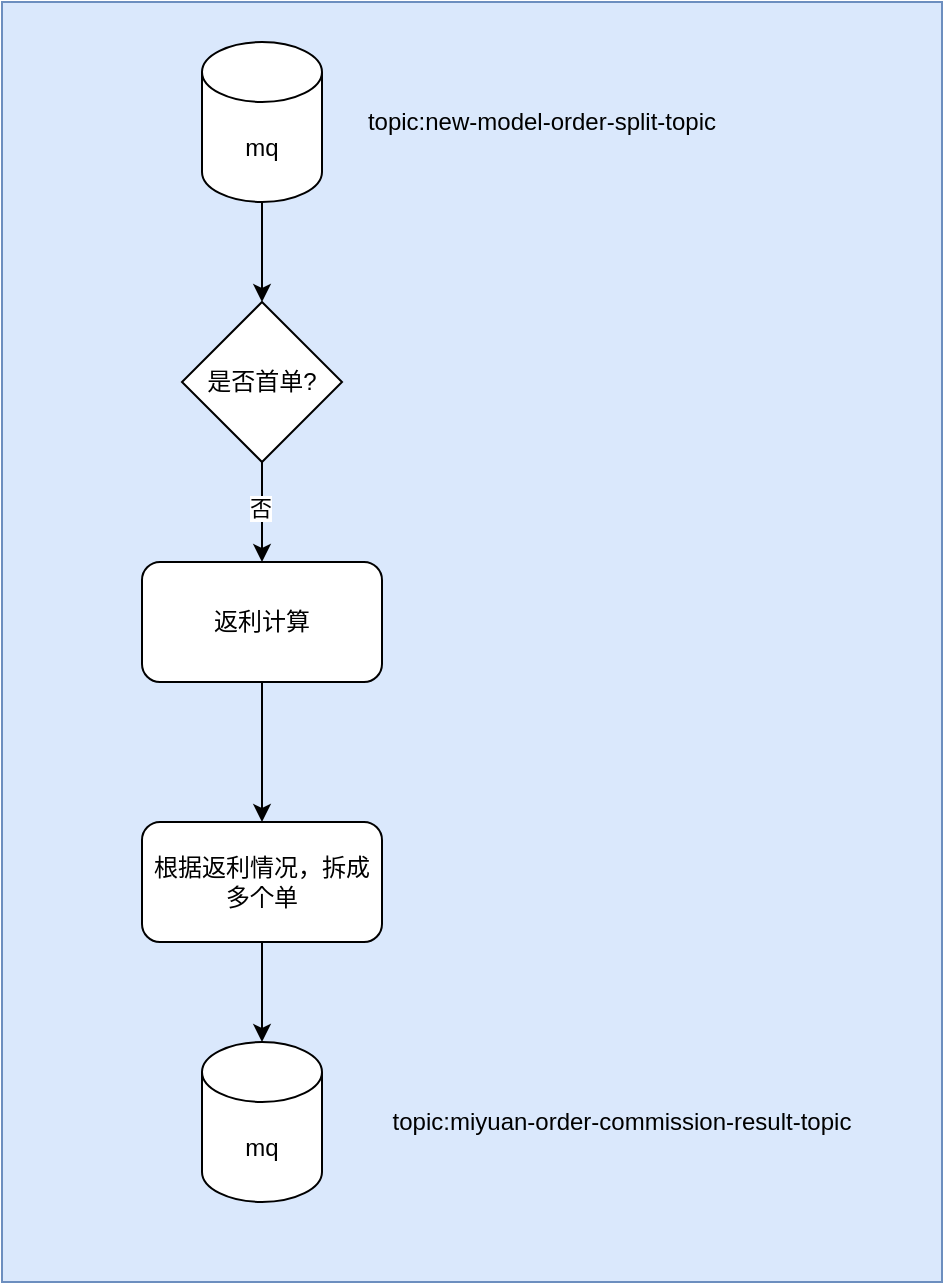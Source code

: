 <mxfile version="23.1.7" type="github">
  <diagram name="第 1 页" id="TJExeLHt3U3KNy0eatjh">
    <mxGraphModel dx="1026" dy="663" grid="1" gridSize="10" guides="1" tooltips="1" connect="1" arrows="1" fold="1" page="1" pageScale="1" pageWidth="827" pageHeight="1169" math="0" shadow="0">
      <root>
        <mxCell id="0" />
        <mxCell id="1" parent="0" />
        <mxCell id="NyRurbZEW1F-XB1ejXOH-14" value="" style="rounded=0;whiteSpace=wrap;html=1;fillColor=#dae8fc;strokeColor=#6c8ebf;" vertex="1" parent="1">
          <mxGeometry x="620" y="20" width="470" height="640" as="geometry" />
        </mxCell>
        <mxCell id="NyRurbZEW1F-XB1ejXOH-4" style="edgeStyle=orthogonalEdgeStyle;rounded=0;orthogonalLoop=1;jettySize=auto;html=1;entryX=0.5;entryY=0;entryDx=0;entryDy=0;" edge="1" parent="1" source="NyRurbZEW1F-XB1ejXOH-1" target="NyRurbZEW1F-XB1ejXOH-3">
          <mxGeometry relative="1" as="geometry" />
        </mxCell>
        <mxCell id="NyRurbZEW1F-XB1ejXOH-1" value="mq" style="shape=cylinder3;whiteSpace=wrap;html=1;boundedLbl=1;backgroundOutline=1;size=15;" vertex="1" parent="1">
          <mxGeometry x="720" y="40" width="60" height="80" as="geometry" />
        </mxCell>
        <mxCell id="NyRurbZEW1F-XB1ejXOH-2" value="topic:new-model-order-split-topic" style="text;html=1;align=center;verticalAlign=middle;whiteSpace=wrap;rounded=0;" vertex="1" parent="1">
          <mxGeometry x="780" y="75" width="220" height="10" as="geometry" />
        </mxCell>
        <mxCell id="NyRurbZEW1F-XB1ejXOH-6" style="edgeStyle=orthogonalEdgeStyle;rounded=0;orthogonalLoop=1;jettySize=auto;html=1;exitX=0.5;exitY=1;exitDx=0;exitDy=0;" edge="1" parent="1" source="NyRurbZEW1F-XB1ejXOH-3" target="NyRurbZEW1F-XB1ejXOH-5">
          <mxGeometry relative="1" as="geometry" />
        </mxCell>
        <mxCell id="NyRurbZEW1F-XB1ejXOH-15" value="否" style="edgeLabel;html=1;align=center;verticalAlign=middle;resizable=0;points=[];" vertex="1" connectable="0" parent="NyRurbZEW1F-XB1ejXOH-6">
          <mxGeometry x="-0.08" y="-1" relative="1" as="geometry">
            <mxPoint as="offset" />
          </mxGeometry>
        </mxCell>
        <mxCell id="NyRurbZEW1F-XB1ejXOH-3" value="是否首单?" style="rhombus;whiteSpace=wrap;html=1;" vertex="1" parent="1">
          <mxGeometry x="710" y="170" width="80" height="80" as="geometry" />
        </mxCell>
        <mxCell id="NyRurbZEW1F-XB1ejXOH-8" style="edgeStyle=orthogonalEdgeStyle;rounded=0;orthogonalLoop=1;jettySize=auto;html=1;exitX=0.5;exitY=1;exitDx=0;exitDy=0;entryX=0.5;entryY=0;entryDx=0;entryDy=0;" edge="1" parent="1" source="NyRurbZEW1F-XB1ejXOH-5" target="NyRurbZEW1F-XB1ejXOH-7">
          <mxGeometry relative="1" as="geometry" />
        </mxCell>
        <mxCell id="NyRurbZEW1F-XB1ejXOH-5" value="返利计算" style="rounded=1;whiteSpace=wrap;html=1;" vertex="1" parent="1">
          <mxGeometry x="690" y="300" width="120" height="60" as="geometry" />
        </mxCell>
        <mxCell id="NyRurbZEW1F-XB1ejXOH-7" value="根据返利情况，拆成多个单" style="rounded=1;whiteSpace=wrap;html=1;" vertex="1" parent="1">
          <mxGeometry x="690" y="430" width="120" height="60" as="geometry" />
        </mxCell>
        <mxCell id="NyRurbZEW1F-XB1ejXOH-9" value="mq" style="shape=cylinder3;whiteSpace=wrap;html=1;boundedLbl=1;backgroundOutline=1;size=15;" vertex="1" parent="1">
          <mxGeometry x="720" y="540" width="60" height="80" as="geometry" />
        </mxCell>
        <mxCell id="NyRurbZEW1F-XB1ejXOH-11" style="edgeStyle=orthogonalEdgeStyle;rounded=0;orthogonalLoop=1;jettySize=auto;html=1;exitX=0.5;exitY=1;exitDx=0;exitDy=0;entryX=0.5;entryY=0;entryDx=0;entryDy=0;entryPerimeter=0;" edge="1" parent="1" source="NyRurbZEW1F-XB1ejXOH-7" target="NyRurbZEW1F-XB1ejXOH-9">
          <mxGeometry relative="1" as="geometry" />
        </mxCell>
        <mxCell id="NyRurbZEW1F-XB1ejXOH-10" value="topic:miyuan-order-commission-result-topic" style="text;html=1;align=center;verticalAlign=middle;whiteSpace=wrap;rounded=0;" vertex="1" parent="1">
          <mxGeometry x="800" y="567.5" width="260" height="25" as="geometry" />
        </mxCell>
      </root>
    </mxGraphModel>
  </diagram>
</mxfile>
